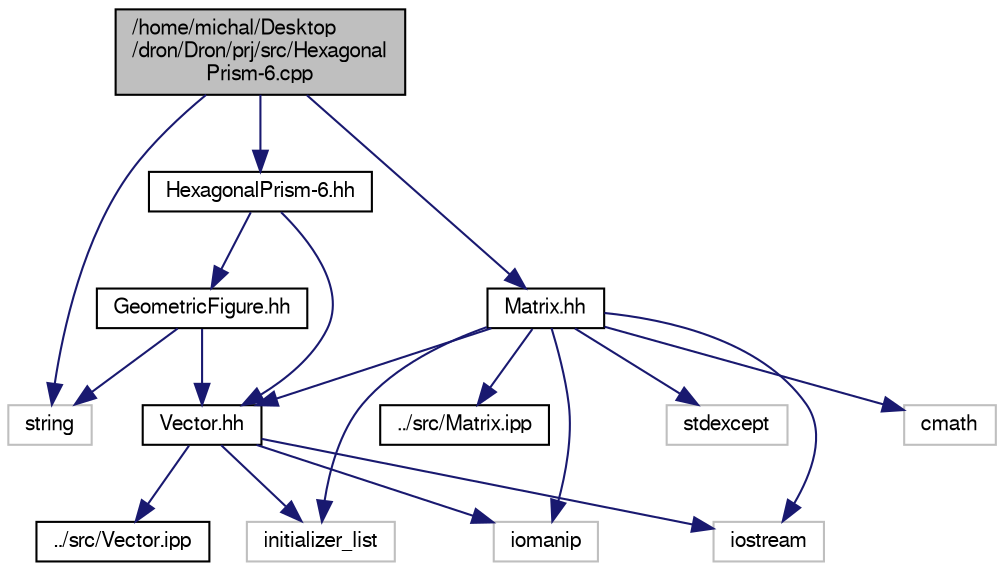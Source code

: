 digraph "/home/michal/Desktop/dron/Dron/prj/src/HexagonalPrism-6.cpp"
{
 // LATEX_PDF_SIZE
  edge [fontname="FreeSans",fontsize="10",labelfontname="FreeSans",labelfontsize="10"];
  node [fontname="FreeSans",fontsize="10",shape=record];
  Node1 [label="/home/michal/Desktop\l/dron/Dron/prj/src/Hexagonal\lPrism-6.cpp",height=0.2,width=0.4,color="black", fillcolor="grey75", style="filled", fontcolor="black",tooltip=" "];
  Node1 -> Node2 [color="midnightblue",fontsize="10",style="solid",fontname="FreeSans"];
  Node2 [label="string",height=0.2,width=0.4,color="grey75", fillcolor="white", style="filled",tooltip=" "];
  Node1 -> Node3 [color="midnightblue",fontsize="10",style="solid",fontname="FreeSans"];
  Node3 [label="HexagonalPrism-6.hh",height=0.2,width=0.4,color="black", fillcolor="white", style="filled",URL="$a00026.html",tooltip=" "];
  Node3 -> Node4 [color="midnightblue",fontsize="10",style="solid",fontname="FreeSans"];
  Node4 [label="Vector.hh",height=0.2,width=0.4,color="black", fillcolor="white", style="filled",URL="$a00038.html",tooltip=" "];
  Node4 -> Node5 [color="midnightblue",fontsize="10",style="solid",fontname="FreeSans"];
  Node5 [label="iostream",height=0.2,width=0.4,color="grey75", fillcolor="white", style="filled",tooltip=" "];
  Node4 -> Node6 [color="midnightblue",fontsize="10",style="solid",fontname="FreeSans"];
  Node6 [label="initializer_list",height=0.2,width=0.4,color="grey75", fillcolor="white", style="filled",tooltip=" "];
  Node4 -> Node7 [color="midnightblue",fontsize="10",style="solid",fontname="FreeSans"];
  Node7 [label="iomanip",height=0.2,width=0.4,color="grey75", fillcolor="white", style="filled",tooltip=" "];
  Node4 -> Node8 [color="midnightblue",fontsize="10",style="solid",fontname="FreeSans"];
  Node8 [label="../src/Vector.ipp",height=0.2,width=0.4,color="black", fillcolor="white", style="filled",URL="$a00062.html",tooltip=" "];
  Node3 -> Node9 [color="midnightblue",fontsize="10",style="solid",fontname="FreeSans"];
  Node9 [label="GeometricFigure.hh",height=0.2,width=0.4,color="black", fillcolor="white", style="filled",URL="$a00023.html",tooltip=" "];
  Node9 -> Node2 [color="midnightblue",fontsize="10",style="solid",fontname="FreeSans"];
  Node9 -> Node4 [color="midnightblue",fontsize="10",style="solid",fontname="FreeSans"];
  Node1 -> Node10 [color="midnightblue",fontsize="10",style="solid",fontname="FreeSans"];
  Node10 [label="Matrix.hh",height=0.2,width=0.4,color="black", fillcolor="white", style="filled",URL="$a00029.html",tooltip=" "];
  Node10 -> Node5 [color="midnightblue",fontsize="10",style="solid",fontname="FreeSans"];
  Node10 -> Node6 [color="midnightblue",fontsize="10",style="solid",fontname="FreeSans"];
  Node10 -> Node7 [color="midnightblue",fontsize="10",style="solid",fontname="FreeSans"];
  Node10 -> Node11 [color="midnightblue",fontsize="10",style="solid",fontname="FreeSans"];
  Node11 [label="stdexcept",height=0.2,width=0.4,color="grey75", fillcolor="white", style="filled",tooltip=" "];
  Node10 -> Node12 [color="midnightblue",fontsize="10",style="solid",fontname="FreeSans"];
  Node12 [label="cmath",height=0.2,width=0.4,color="grey75", fillcolor="white", style="filled",tooltip=" "];
  Node10 -> Node4 [color="midnightblue",fontsize="10",style="solid",fontname="FreeSans"];
  Node10 -> Node13 [color="midnightblue",fontsize="10",style="solid",fontname="FreeSans"];
  Node13 [label="../src/Matrix.ipp",height=0.2,width=0.4,color="black", fillcolor="white", style="filled",URL="$a00053.html",tooltip=" "];
}
